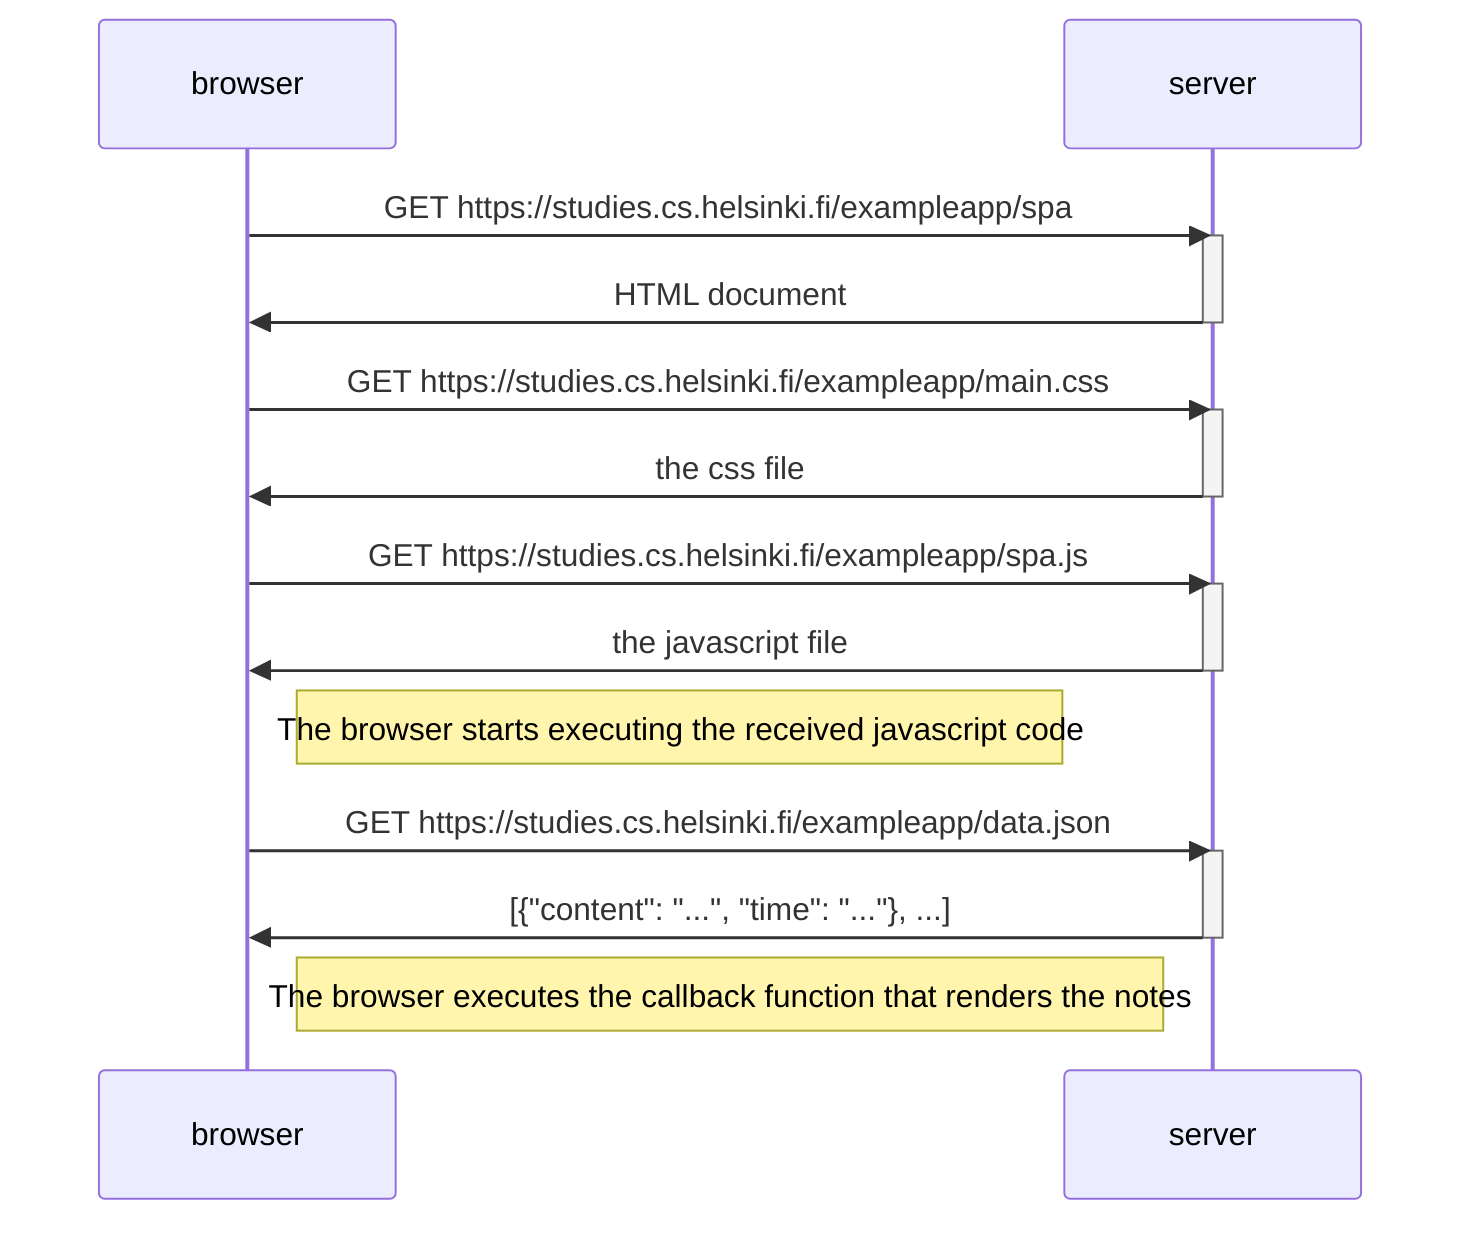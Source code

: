 sequenceDiagram
    participant browser 
    participant server 

    browser->>server: GET https://studies.cs.helsinki.fi/exampleapp/spa
    activate server 
    server->>browser: HTML document 
    deactivate server 

    browser->>server: GET https://studies.cs.helsinki.fi/exampleapp/main.css
    activate server 
    server->>browser: the css file 
    deactivate server 

    browser->>server: GET https://studies.cs.helsinki.fi/exampleapp/spa.js
    activate server
    server->>browser: the javascript file 
    deactivate server 
    
    Note right of browser: The browser starts executing the received javascript code

    browser->>server: GET https://studies.cs.helsinki.fi/exampleapp/data.json 
    activate server 
    server->>browser: [{"content": "...", "time": "..."}, ...]
    deactivate server

    Note right of browser: The browser executes the callback function that renders the notes